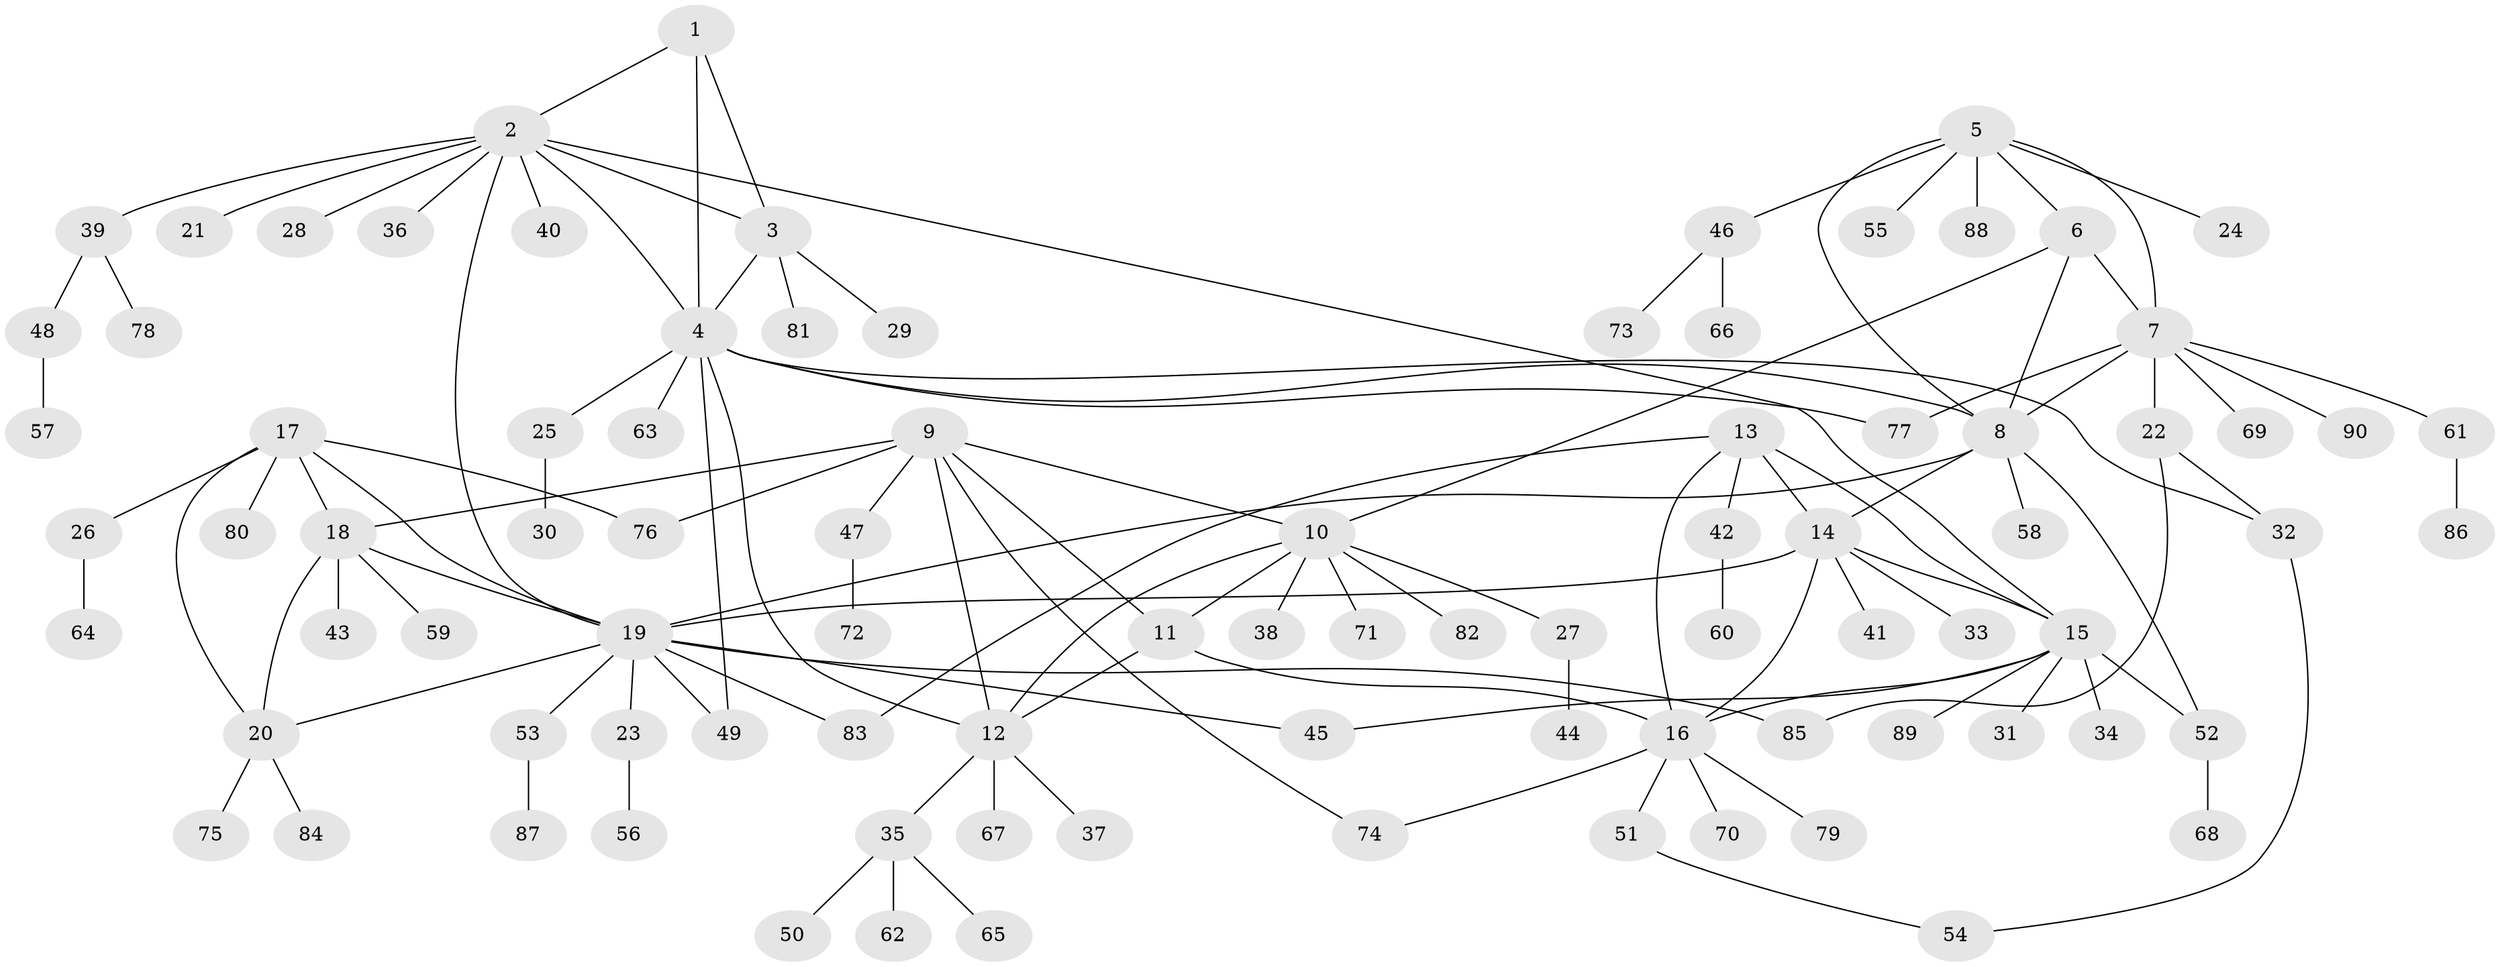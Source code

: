 // coarse degree distribution, {2: 0.11940298507462686, 8: 0.05970149253731343, 11: 0.029850746268656716, 4: 0.014925373134328358, 7: 0.04477611940298507, 9: 0.014925373134328358, 5: 0.029850746268656716, 6: 0.029850746268656716, 3: 0.07462686567164178, 1: 0.582089552238806}
// Generated by graph-tools (version 1.1) at 2025/42/03/06/25 10:42:12]
// undirected, 90 vertices, 120 edges
graph export_dot {
graph [start="1"]
  node [color=gray90,style=filled];
  1;
  2;
  3;
  4;
  5;
  6;
  7;
  8;
  9;
  10;
  11;
  12;
  13;
  14;
  15;
  16;
  17;
  18;
  19;
  20;
  21;
  22;
  23;
  24;
  25;
  26;
  27;
  28;
  29;
  30;
  31;
  32;
  33;
  34;
  35;
  36;
  37;
  38;
  39;
  40;
  41;
  42;
  43;
  44;
  45;
  46;
  47;
  48;
  49;
  50;
  51;
  52;
  53;
  54;
  55;
  56;
  57;
  58;
  59;
  60;
  61;
  62;
  63;
  64;
  65;
  66;
  67;
  68;
  69;
  70;
  71;
  72;
  73;
  74;
  75;
  76;
  77;
  78;
  79;
  80;
  81;
  82;
  83;
  84;
  85;
  86;
  87;
  88;
  89;
  90;
  1 -- 2;
  1 -- 3;
  1 -- 4;
  2 -- 3;
  2 -- 4;
  2 -- 15;
  2 -- 19;
  2 -- 21;
  2 -- 28;
  2 -- 36;
  2 -- 39;
  2 -- 40;
  3 -- 4;
  3 -- 29;
  3 -- 81;
  4 -- 8;
  4 -- 12;
  4 -- 25;
  4 -- 32;
  4 -- 49;
  4 -- 63;
  4 -- 77;
  5 -- 6;
  5 -- 7;
  5 -- 8;
  5 -- 24;
  5 -- 46;
  5 -- 55;
  5 -- 88;
  6 -- 7;
  6 -- 8;
  6 -- 10;
  7 -- 8;
  7 -- 22;
  7 -- 61;
  7 -- 69;
  7 -- 77;
  7 -- 90;
  8 -- 14;
  8 -- 19;
  8 -- 52;
  8 -- 58;
  9 -- 10;
  9 -- 11;
  9 -- 12;
  9 -- 18;
  9 -- 47;
  9 -- 74;
  9 -- 76;
  10 -- 11;
  10 -- 12;
  10 -- 27;
  10 -- 38;
  10 -- 71;
  10 -- 82;
  11 -- 12;
  11 -- 16;
  12 -- 35;
  12 -- 37;
  12 -- 67;
  13 -- 14;
  13 -- 15;
  13 -- 16;
  13 -- 42;
  13 -- 83;
  14 -- 15;
  14 -- 16;
  14 -- 19;
  14 -- 33;
  14 -- 41;
  15 -- 16;
  15 -- 31;
  15 -- 34;
  15 -- 45;
  15 -- 52;
  15 -- 89;
  16 -- 51;
  16 -- 70;
  16 -- 74;
  16 -- 79;
  17 -- 18;
  17 -- 19;
  17 -- 20;
  17 -- 26;
  17 -- 76;
  17 -- 80;
  18 -- 19;
  18 -- 20;
  18 -- 43;
  18 -- 59;
  19 -- 20;
  19 -- 23;
  19 -- 45;
  19 -- 49;
  19 -- 53;
  19 -- 83;
  19 -- 85;
  20 -- 75;
  20 -- 84;
  22 -- 32;
  22 -- 85;
  23 -- 56;
  25 -- 30;
  26 -- 64;
  27 -- 44;
  32 -- 54;
  35 -- 50;
  35 -- 62;
  35 -- 65;
  39 -- 48;
  39 -- 78;
  42 -- 60;
  46 -- 66;
  46 -- 73;
  47 -- 72;
  48 -- 57;
  51 -- 54;
  52 -- 68;
  53 -- 87;
  61 -- 86;
}
